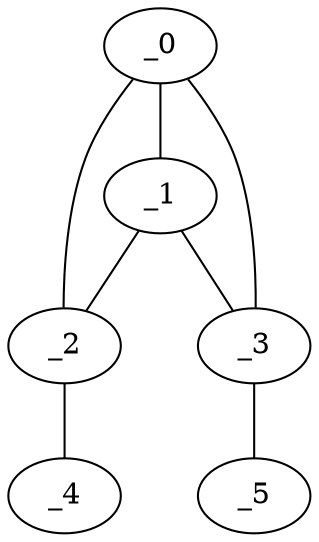 graph NP1_0102 {
	_0	 [x="0.864236",
		y="2.60098"];
	_1	 [x="2.21262",
		y="0.550926"];
	_0 -- _1;
	_2	 [x="2.23",
		y="2.94"];
	_0 -- _2;
	_3	 [x="0.7",
		y="0.59"];
	_0 -- _3;
	_1 -- _2;
	_1 -- _3;
	_4	 [x="1.75707",
		y="2.33007"];
	_2 -- _4;
	_5	 [x="2.46618",
		y="2.70053"];
	_3 -- _5;
}
